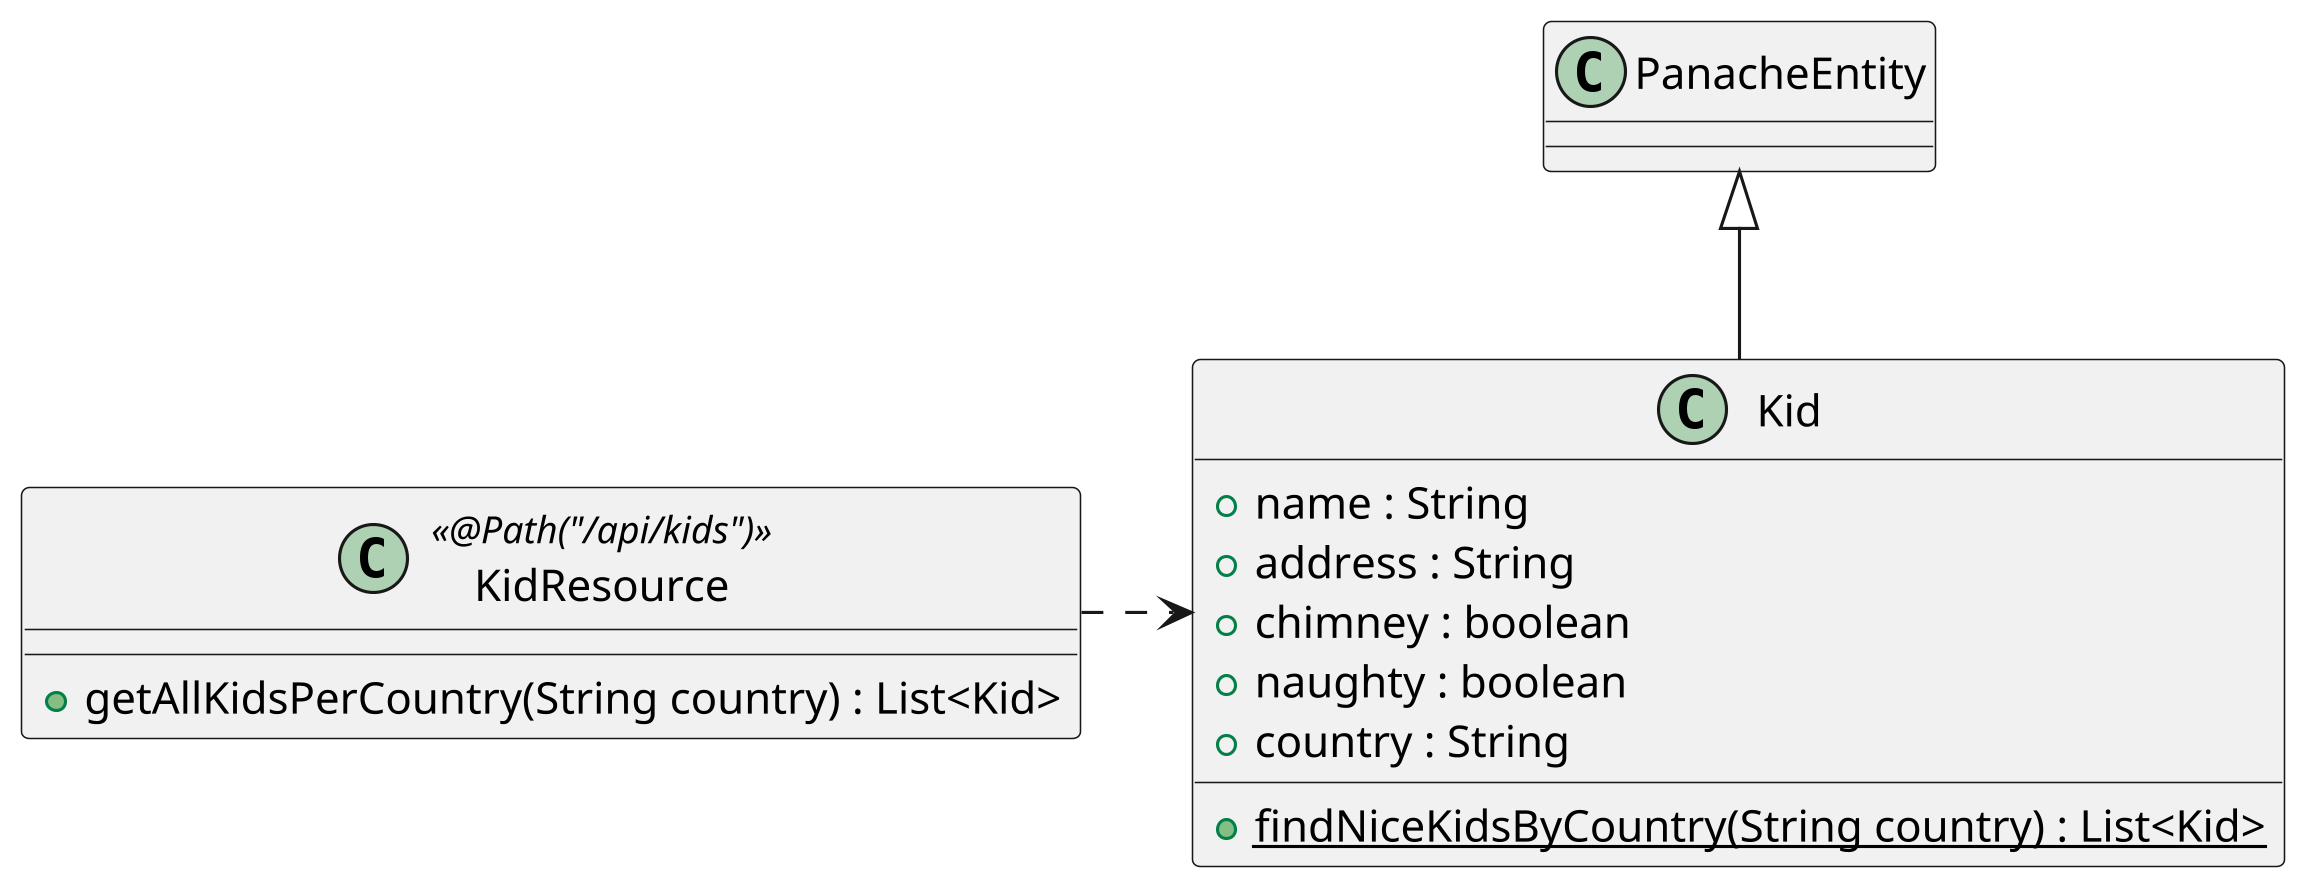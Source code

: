 @startuml
skinparam dpi 300

class Kid {
    + name : String
    + address : String
    + chimney : boolean
    + naughty : boolean
    + country : String
    {static} + findNiceKidsByCountry(String country) : List<Kid>
}

class KidResource <<@Path("/api/kids")>> {
    + getAllKidsPerCountry(String country) : List<Kid>
}

KidResource .> Kid
PanacheEntity <|-- Kid

@enduml
